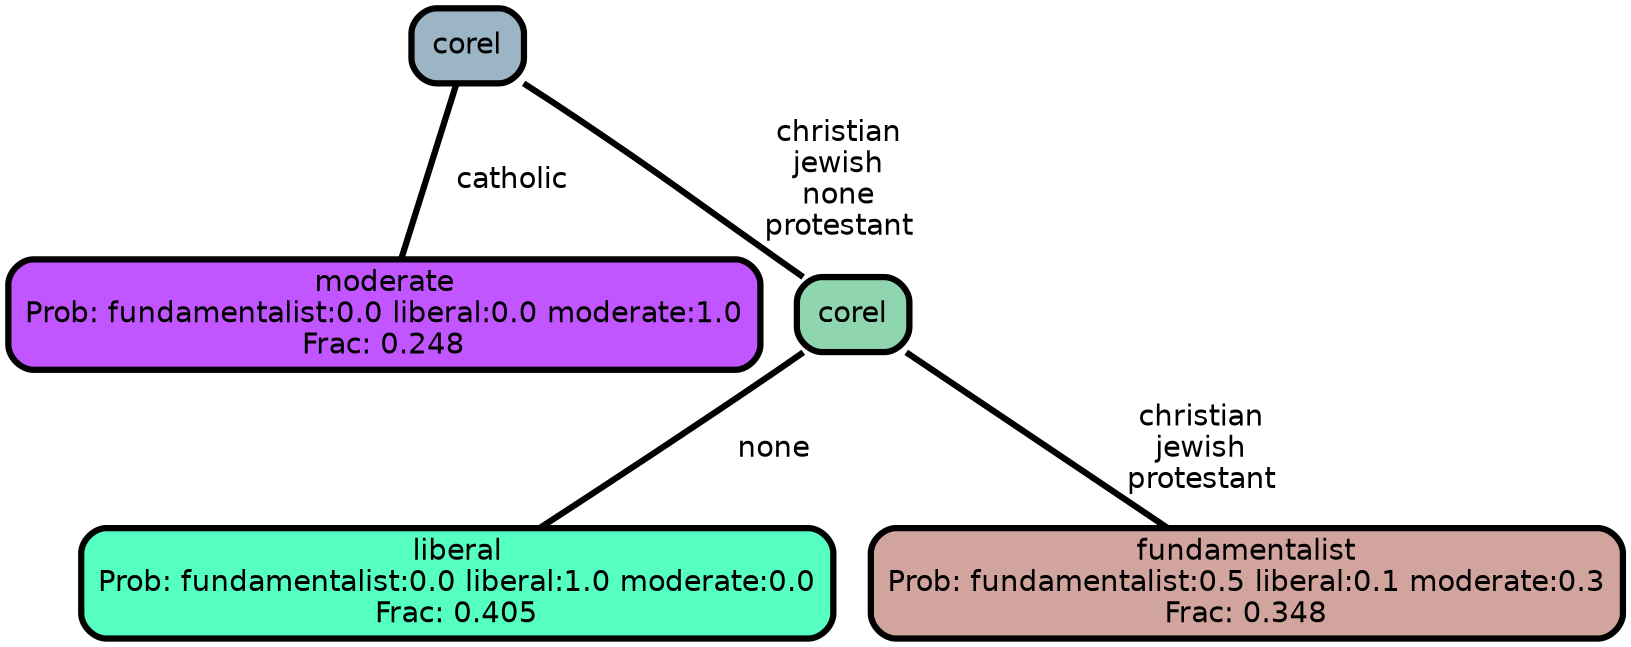 graph Tree {
node [shape=box, style="filled, rounded",color="black",penwidth="3",fontcolor="black",                 fontname=helvetica] ;
graph [ranksep="0 equally", splines=straight,                 bgcolor=transparent, dpi=200] ;
edge [fontname=helvetica, color=black] ;
0 [label="moderate
Prob: fundamentalist:0.0 liberal:0.0 moderate:1.0
Frac: 0.248", fillcolor="#c155ff"] ;
1 [label="corel", fillcolor="#9bb5c4"] ;
2 [label="liberal
Prob: fundamentalist:0.0 liberal:1.0 moderate:0.0
Frac: 0.405", fillcolor="#55ffc1"] ;
3 [label="corel", fillcolor="#8ed5b0"] ;
4 [label="fundamentalist
Prob: fundamentalist:0.5 liberal:0.1 moderate:0.3
Frac: 0.348", fillcolor="#d2a49e"] ;
1 -- 0 [label=" catholic",penwidth=3] ;
1 -- 3 [label=" christian\n jewish\n none\n protestant",penwidth=3] ;
3 -- 2 [label=" none",penwidth=3] ;
3 -- 4 [label=" christian\n jewish\n protestant",penwidth=3] ;
{rank = same;}}